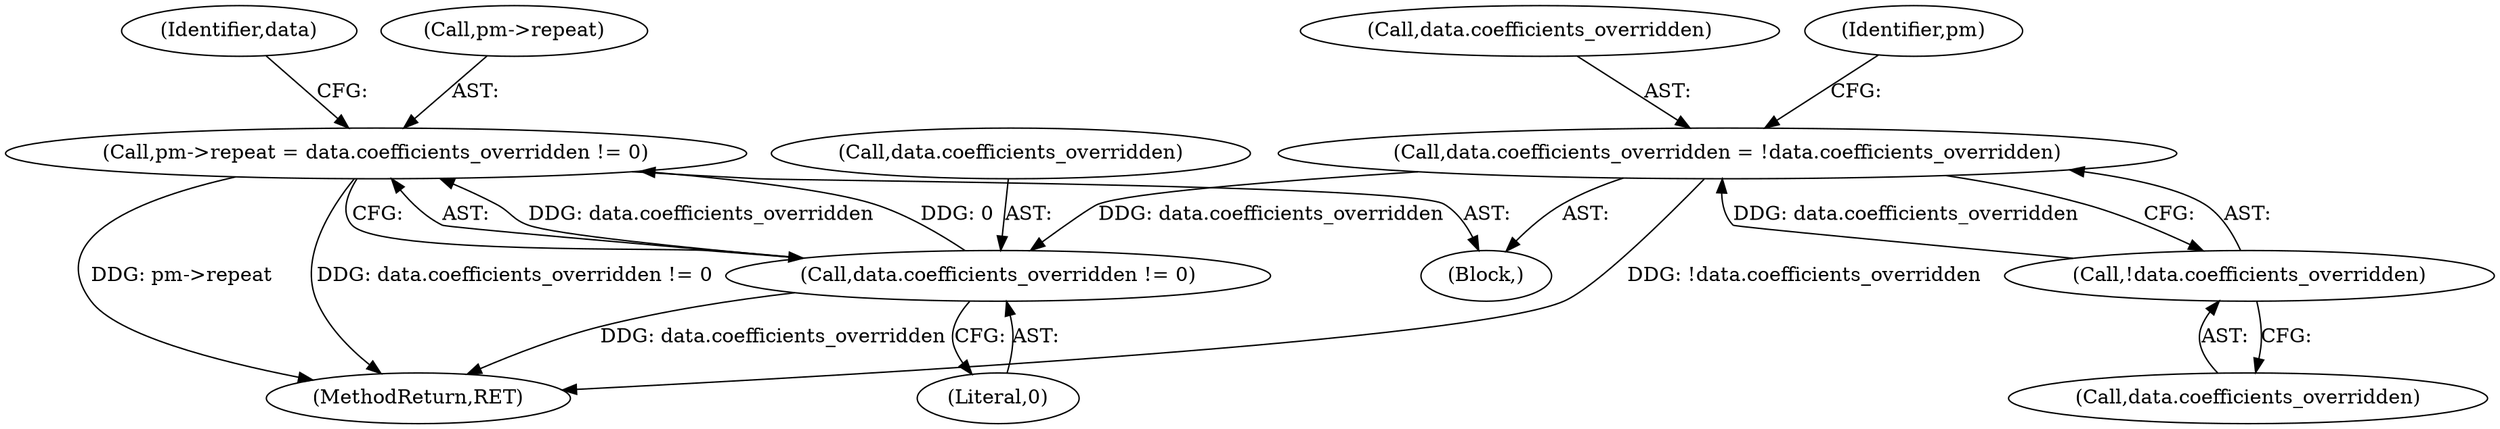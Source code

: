 digraph "0_Android_9d4853418ab2f754c2b63e091c29c5529b8b86ca_76@pointer" {
"1000277" [label="(Call,pm->repeat = data.coefficients_overridden != 0)"];
"1000281" [label="(Call,data.coefficients_overridden != 0)"];
"1000269" [label="(Call,data.coefficients_overridden = !data.coefficients_overridden)"];
"1000273" [label="(Call,!data.coefficients_overridden)"];
"1000285" [label="(Literal,0)"];
"1000273" [label="(Call,!data.coefficients_overridden)"];
"1000268" [label="(Block,)"];
"1000281" [label="(Call,data.coefficients_overridden != 0)"];
"1000269" [label="(Call,data.coefficients_overridden = !data.coefficients_overridden)"];
"1000270" [label="(Call,data.coefficients_overridden)"];
"1000277" [label="(Call,pm->repeat = data.coefficients_overridden != 0)"];
"1000282" [label="(Call,data.coefficients_overridden)"];
"1000274" [label="(Call,data.coefficients_overridden)"];
"1000294" [label="(Identifier,data)"];
"1000279" [label="(Identifier,pm)"];
"1000376" [label="(MethodReturn,RET)"];
"1000278" [label="(Call,pm->repeat)"];
"1000277" -> "1000268"  [label="AST: "];
"1000277" -> "1000281"  [label="CFG: "];
"1000278" -> "1000277"  [label="AST: "];
"1000281" -> "1000277"  [label="AST: "];
"1000294" -> "1000277"  [label="CFG: "];
"1000277" -> "1000376"  [label="DDG: pm->repeat"];
"1000277" -> "1000376"  [label="DDG: data.coefficients_overridden != 0"];
"1000281" -> "1000277"  [label="DDG: data.coefficients_overridden"];
"1000281" -> "1000277"  [label="DDG: 0"];
"1000281" -> "1000285"  [label="CFG: "];
"1000282" -> "1000281"  [label="AST: "];
"1000285" -> "1000281"  [label="AST: "];
"1000281" -> "1000376"  [label="DDG: data.coefficients_overridden"];
"1000269" -> "1000281"  [label="DDG: data.coefficients_overridden"];
"1000269" -> "1000268"  [label="AST: "];
"1000269" -> "1000273"  [label="CFG: "];
"1000270" -> "1000269"  [label="AST: "];
"1000273" -> "1000269"  [label="AST: "];
"1000279" -> "1000269"  [label="CFG: "];
"1000269" -> "1000376"  [label="DDG: !data.coefficients_overridden"];
"1000273" -> "1000269"  [label="DDG: data.coefficients_overridden"];
"1000273" -> "1000274"  [label="CFG: "];
"1000274" -> "1000273"  [label="AST: "];
}
